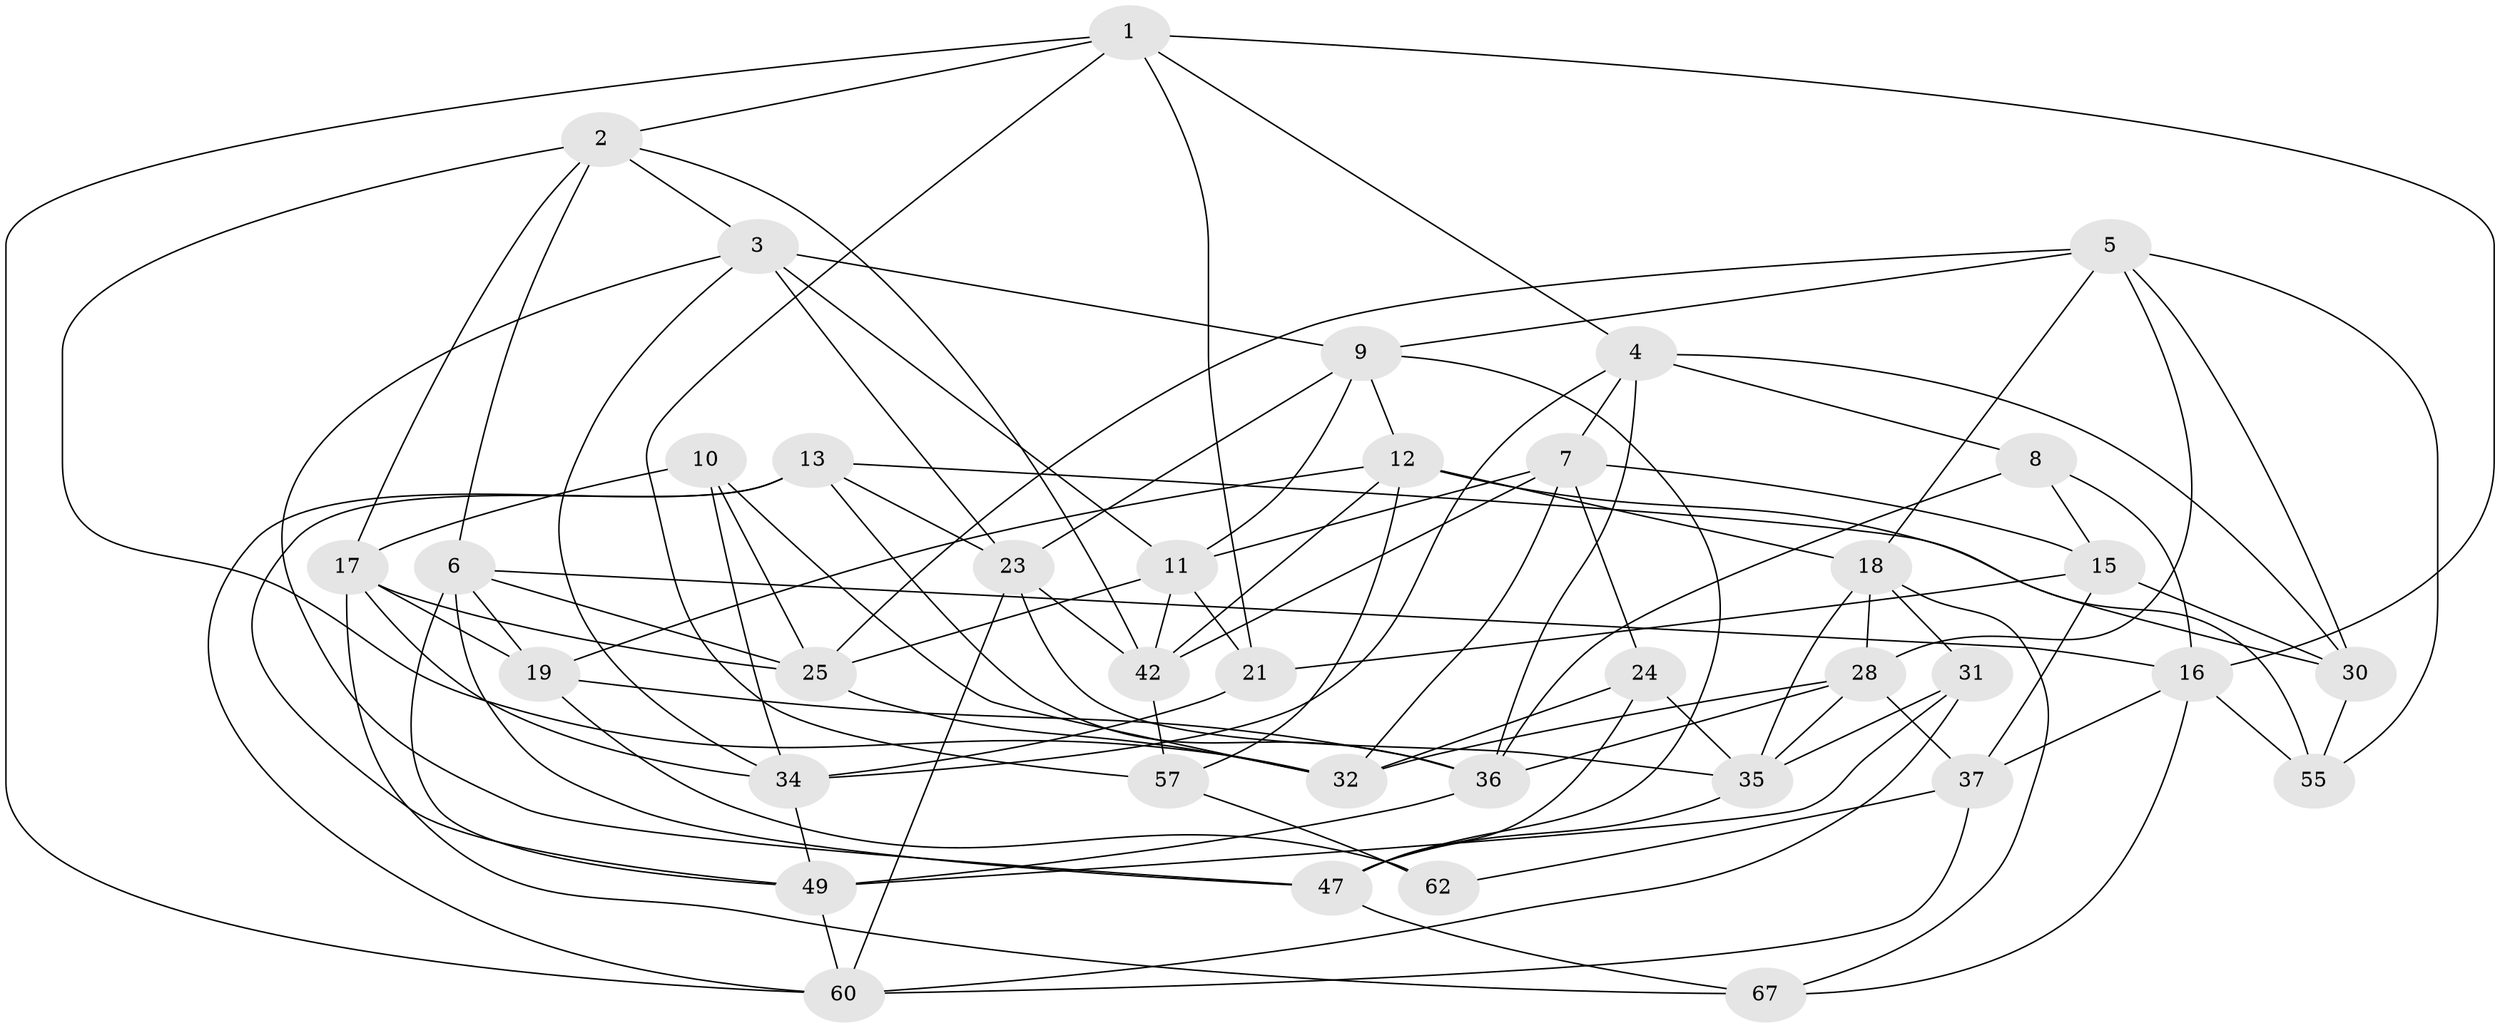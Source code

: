 // original degree distribution, {4: 1.0}
// Generated by graph-tools (version 1.1) at 2025/11/02/27/25 16:11:45]
// undirected, 38 vertices, 102 edges
graph export_dot {
graph [start="1"]
  node [color=gray90,style=filled];
  1 [super="+53"];
  2 [super="+64"];
  3 [super="+44"];
  4 [super="+33"];
  5 [super="+45"];
  6 [super="+20"];
  7 [super="+39"];
  8;
  9 [super="+14"];
  10;
  11 [super="+46"];
  12 [super="+22"];
  13 [super="+61"];
  15 [super="+27"];
  16 [super="+29"];
  17 [super="+54"];
  18 [super="+58"];
  19 [super="+41"];
  21;
  23 [super="+66"];
  24;
  25 [super="+26"];
  28 [super="+63"];
  30 [super="+59"];
  31;
  32 [super="+51"];
  34 [super="+43"];
  35 [super="+40"];
  36 [super="+56"];
  37 [super="+38"];
  42 [super="+48"];
  47 [super="+50"];
  49 [super="+52"];
  55;
  57;
  60 [super="+65"];
  62;
  67;
  1 -- 60;
  1 -- 21;
  1 -- 16;
  1 -- 2;
  1 -- 4;
  1 -- 57;
  2 -- 6;
  2 -- 3;
  2 -- 32;
  2 -- 17;
  2 -- 42;
  3 -- 47;
  3 -- 9;
  3 -- 34;
  3 -- 11;
  3 -- 23;
  4 -- 8;
  4 -- 30;
  4 -- 36;
  4 -- 34;
  4 -- 7;
  5 -- 18;
  5 -- 28;
  5 -- 55;
  5 -- 9;
  5 -- 30;
  5 -- 25;
  6 -- 16;
  6 -- 25;
  6 -- 49;
  6 -- 47;
  6 -- 19;
  7 -- 24;
  7 -- 15;
  7 -- 32;
  7 -- 42;
  7 -- 11;
  8 -- 16;
  8 -- 15;
  8 -- 36;
  9 -- 11;
  9 -- 23;
  9 -- 47;
  9 -- 12;
  10 -- 32;
  10 -- 17;
  10 -- 34;
  10 -- 25;
  11 -- 25;
  11 -- 21;
  11 -- 42;
  12 -- 42;
  12 -- 57;
  12 -- 19;
  12 -- 55;
  12 -- 18;
  13 -- 23;
  13 -- 30 [weight=2];
  13 -- 49;
  13 -- 60;
  13 -- 36;
  15 -- 30;
  15 -- 37 [weight=2];
  15 -- 21;
  16 -- 55;
  16 -- 67;
  16 -- 37;
  17 -- 25;
  17 -- 34;
  17 -- 67;
  17 -- 19;
  18 -- 31;
  18 -- 28;
  18 -- 67;
  18 -- 35;
  19 -- 36;
  19 -- 62 [weight=2];
  21 -- 34;
  23 -- 42;
  23 -- 35;
  23 -- 60;
  24 -- 32;
  24 -- 47;
  24 -- 35;
  25 -- 32;
  28 -- 35;
  28 -- 36;
  28 -- 37;
  28 -- 32;
  30 -- 55;
  31 -- 35;
  31 -- 60;
  31 -- 49;
  34 -- 49;
  35 -- 47;
  36 -- 49;
  37 -- 62;
  37 -- 60;
  42 -- 57;
  47 -- 67;
  49 -- 60;
  57 -- 62;
}
